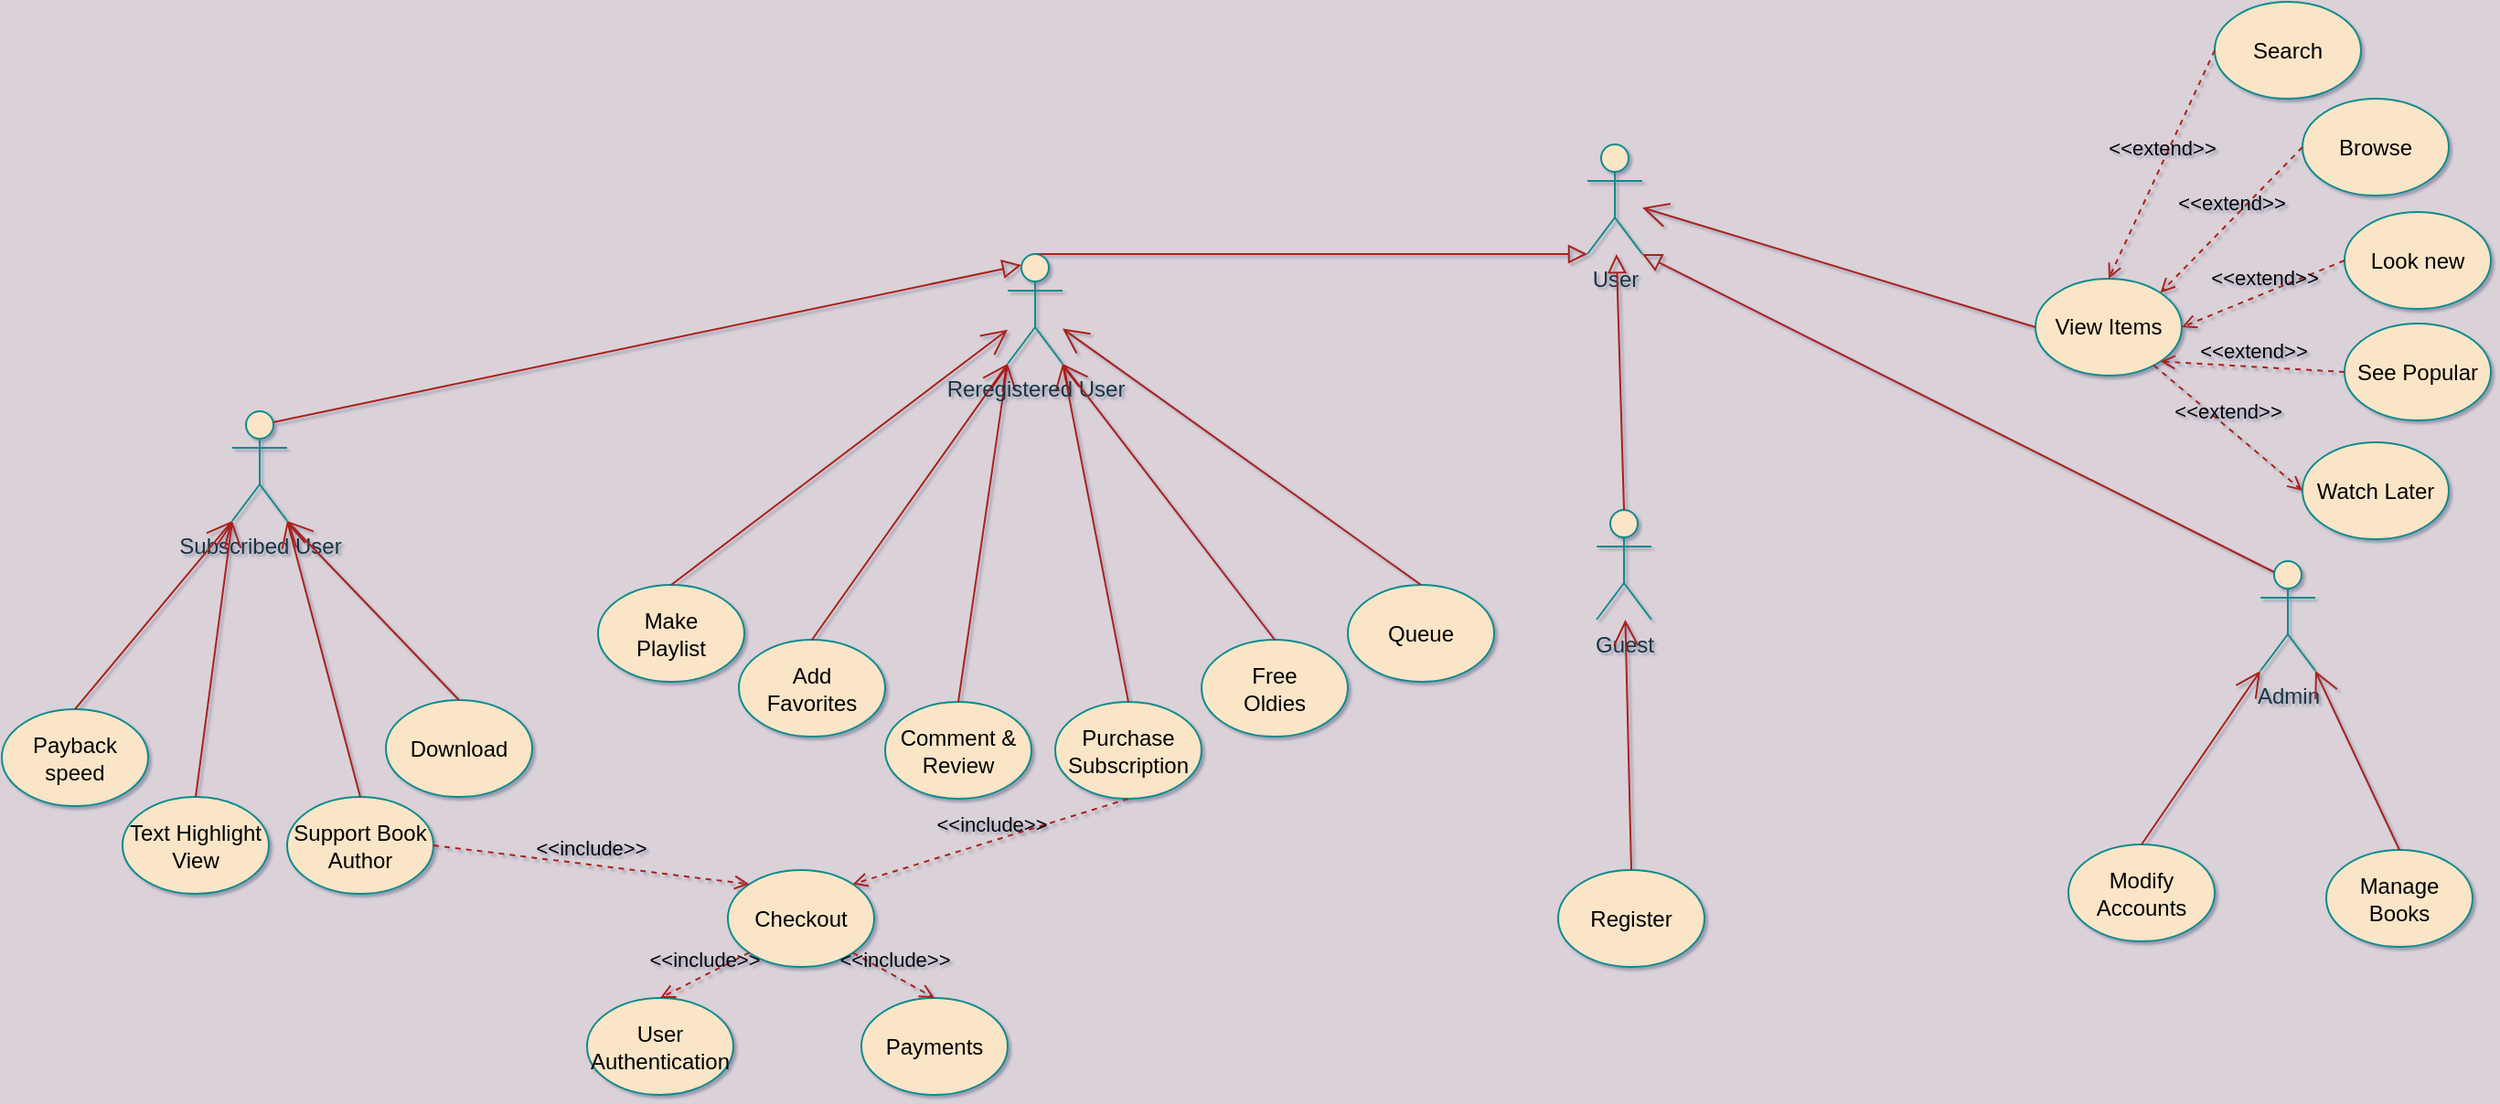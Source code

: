 <mxfile version="15.7.0" type="github">
  <diagram id="AIUolJvdKgadIGM0bt-p" name="Page-1">
    <mxGraphModel dx="1764" dy="1126" grid="0" gridSize="10" guides="1" tooltips="1" connect="1" arrows="1" fold="1" page="0" pageScale="1" pageWidth="1100" pageHeight="850" background="#DAD2D8" math="0" shadow="1">
      <root>
        <mxCell id="0" />
        <mxCell id="1" parent="0" />
        <mxCell id="zqvt68sIP2pli0ahYBw8-1" value="User&lt;br&gt;" style="shape=umlActor;verticalLabelPosition=bottom;verticalAlign=top;html=1;outlineConnect=0;fillColor=#FAE5C7;strokeColor=#0F8B8D;fontColor=#143642;rounded=0;" parent="1" vertex="1">
          <mxGeometry x="570" y="-26" width="30" height="60" as="geometry" />
        </mxCell>
        <mxCell id="zqvt68sIP2pli0ahYBw8-2" value="Guest" style="shape=umlActor;verticalLabelPosition=bottom;verticalAlign=top;html=1;outlineConnect=0;fillColor=#FAE5C7;strokeColor=#0F8B8D;fontColor=#143642;rounded=0;" parent="1" vertex="1">
          <mxGeometry x="575" y="174" width="30" height="60" as="geometry" />
        </mxCell>
        <mxCell id="zqvt68sIP2pli0ahYBw8-4" value="GeneralizationSet1" style="endArrow=block;rounded=0;align=center;verticalAlign=bottom;endFill=0;labelBackgroundColor=none;endSize=8;fontColor=none;strokeColor=#A8201A;fillColor=#FAE5C7;strokeWidth=1;noLabel=1;textOpacity=0;exitX=0.5;exitY=0;exitDx=0;exitDy=0;exitPerimeter=0;entryX=0;entryY=1;entryDx=0;entryDy=0;entryPerimeter=0;" parent="1" source="zqvt68sIP2pli0ahYBw8-3" target="zqvt68sIP2pli0ahYBw8-1" edge="1">
          <mxGeometry relative="1" as="geometry">
            <mxPoint x="240" y="375" as="sourcePoint" />
            <mxPoint x="400" y="375" as="targetPoint" />
          </mxGeometry>
        </mxCell>
        <mxCell id="zqvt68sIP2pli0ahYBw8-5" value="" style="resizable=0;html=1;align=center;verticalAlign=top;labelBackgroundColor=none;fontColor=#143642;strokeColor=#0F8B8D;fillColor=#FAE5C7;" parent="zqvt68sIP2pli0ahYBw8-4" connectable="0" vertex="1">
          <mxGeometry relative="1" as="geometry" />
        </mxCell>
        <mxCell id="zqvt68sIP2pli0ahYBw8-6" value="GeneralizationSet1" style="endArrow=block;rounded=0;align=center;verticalAlign=bottom;endFill=0;labelBackgroundColor=none;endSize=8;fontColor=none;strokeColor=#A8201A;fillColor=#FAE5C7;strokeWidth=1;noLabel=1;textOpacity=0;exitX=0.5;exitY=0;exitDx=0;exitDy=0;exitPerimeter=0;" parent="1" source="zqvt68sIP2pli0ahYBw8-2" target="zqvt68sIP2pli0ahYBw8-1" edge="1">
          <mxGeometry relative="1" as="geometry">
            <mxPoint x="107" y="184" as="sourcePoint" />
            <mxPoint x="446" y="60" as="targetPoint" />
          </mxGeometry>
        </mxCell>
        <mxCell id="zqvt68sIP2pli0ahYBw8-7" value="" style="resizable=0;html=1;align=center;verticalAlign=top;labelBackgroundColor=none;fontColor=#143642;strokeColor=#0F8B8D;fillColor=#FAE5C7;" parent="zqvt68sIP2pli0ahYBw8-6" connectable="0" vertex="1">
          <mxGeometry relative="1" as="geometry" />
        </mxCell>
        <mxCell id="zqvt68sIP2pli0ahYBw8-9" value="Admin" style="shape=umlActor;verticalLabelPosition=bottom;verticalAlign=top;html=1;outlineConnect=0;fillColor=#FAE5C7;strokeColor=#0F8B8D;fontColor=#143642;rounded=0;" parent="1" vertex="1">
          <mxGeometry x="938" y="202" width="30" height="60" as="geometry" />
        </mxCell>
        <mxCell id="zqvt68sIP2pli0ahYBw8-10" value="GeneralizationSet1" style="endArrow=block;rounded=0;align=center;verticalAlign=bottom;endFill=0;labelBackgroundColor=none;endSize=8;fontColor=none;strokeColor=#A8201A;fillColor=#FAE5C7;strokeWidth=1;noLabel=1;textOpacity=0;exitX=0.25;exitY=0.1;exitDx=0;exitDy=0;exitPerimeter=0;entryX=1;entryY=1;entryDx=0;entryDy=0;entryPerimeter=0;" parent="1" source="zqvt68sIP2pli0ahYBw8-9" target="zqvt68sIP2pli0ahYBw8-1" edge="1">
          <mxGeometry relative="1" as="geometry">
            <mxPoint x="465" y="254" as="sourcePoint" />
            <mxPoint x="465" y="119" as="targetPoint" />
          </mxGeometry>
        </mxCell>
        <mxCell id="zqvt68sIP2pli0ahYBw8-11" value="" style="resizable=0;html=1;align=center;verticalAlign=top;labelBackgroundColor=none;fontColor=#143642;strokeColor=#0F8B8D;fillColor=#FAE5C7;" parent="zqvt68sIP2pli0ahYBw8-10" connectable="0" vertex="1">
          <mxGeometry relative="1" as="geometry" />
        </mxCell>
        <mxCell id="zqvt68sIP2pli0ahYBw8-12" value="Make&lt;br&gt;Playlist" style="ellipse;whiteSpace=wrap;html=1;fontColor=none;strokeColor=#0F8B8D;fillColor=#FAE5C7;" parent="1" vertex="1">
          <mxGeometry x="29" y="215" width="80" height="53" as="geometry" />
        </mxCell>
        <mxCell id="zqvt68sIP2pli0ahYBw8-13" value="Purchase&lt;br&gt;Subscription" style="ellipse;whiteSpace=wrap;html=1;fontColor=none;strokeColor=#0F8B8D;fillColor=#FAE5C7;" parent="1" vertex="1">
          <mxGeometry x="279" y="279" width="80" height="53" as="geometry" />
        </mxCell>
        <mxCell id="zqvt68sIP2pli0ahYBw8-14" value="Comment &amp;amp;&lt;br&gt;Review" style="ellipse;whiteSpace=wrap;html=1;fontColor=none;strokeColor=#0F8B8D;fillColor=#FAE5C7;" parent="1" vertex="1">
          <mxGeometry x="186" y="279" width="80" height="53" as="geometry" />
        </mxCell>
        <mxCell id="zqvt68sIP2pli0ahYBw8-15" value="Add&lt;br&gt;Favorites" style="ellipse;whiteSpace=wrap;html=1;fontColor=none;strokeColor=#0F8B8D;fillColor=#FAE5C7;" parent="1" vertex="1">
          <mxGeometry x="106" y="245" width="80" height="53" as="geometry" />
        </mxCell>
        <mxCell id="zqvt68sIP2pli0ahYBw8-16" value="Register" style="ellipse;whiteSpace=wrap;html=1;fontColor=none;strokeColor=#0F8B8D;fillColor=#FAE5C7;" parent="1" vertex="1">
          <mxGeometry x="554" y="371" width="80" height="53" as="geometry" />
        </mxCell>
        <mxCell id="zqvt68sIP2pli0ahYBw8-17" value="View Items" style="ellipse;whiteSpace=wrap;html=1;fontColor=none;strokeColor=#0F8B8D;fillColor=#FAE5C7;" parent="1" vertex="1">
          <mxGeometry x="815" y="47.5" width="80" height="53" as="geometry" />
        </mxCell>
        <mxCell id="zqvt68sIP2pli0ahYBw8-18" value="" style="endArrow=open;endFill=1;endSize=12;html=1;fontColor=none;strokeColor=#A8201A;strokeWidth=1;fillColor=#FAE5C7;exitX=0.5;exitY=0;exitDx=0;exitDy=0;entryX=0;entryY=1;entryDx=0;entryDy=0;entryPerimeter=0;" parent="1" source="zqvt68sIP2pli0ahYBw8-15" target="zqvt68sIP2pli0ahYBw8-3" edge="1">
          <mxGeometry width="160" relative="1" as="geometry">
            <mxPoint x="687" y="125" as="sourcePoint" />
            <mxPoint x="250" y="172" as="targetPoint" />
          </mxGeometry>
        </mxCell>
        <mxCell id="zqvt68sIP2pli0ahYBw8-19" value="" style="endArrow=open;endFill=1;endSize=12;html=1;fontColor=none;strokeColor=#A8201A;strokeWidth=1;fillColor=#FAE5C7;exitX=0;exitY=0.5;exitDx=0;exitDy=0;" parent="1" source="zqvt68sIP2pli0ahYBw8-17" target="zqvt68sIP2pli0ahYBw8-1" edge="1">
          <mxGeometry width="160" relative="1" as="geometry">
            <mxPoint x="65" y="477" as="sourcePoint" />
            <mxPoint x="114.386" y="305" as="targetPoint" />
          </mxGeometry>
        </mxCell>
        <mxCell id="zqvt68sIP2pli0ahYBw8-20" value="" style="endArrow=open;endFill=1;endSize=12;html=1;fontColor=none;strokeColor=#A8201A;strokeWidth=1;fillColor=#FAE5C7;exitX=0.5;exitY=0;exitDx=0;exitDy=0;" parent="1" source="zqvt68sIP2pli0ahYBw8-16" target="zqvt68sIP2pli0ahYBw8-2" edge="1">
          <mxGeometry width="160" relative="1" as="geometry">
            <mxPoint x="59" y="417" as="sourcePoint" />
            <mxPoint x="108.386" y="245" as="targetPoint" />
          </mxGeometry>
        </mxCell>
        <mxCell id="zqvt68sIP2pli0ahYBw8-21" value="" style="endArrow=open;endFill=1;endSize=12;html=1;fontColor=none;strokeColor=#A8201A;strokeWidth=1;fillColor=#FAE5C7;exitX=0.5;exitY=0;exitDx=0;exitDy=0;entryX=0;entryY=1;entryDx=0;entryDy=0;entryPerimeter=0;" parent="1" source="zqvt68sIP2pli0ahYBw8-14" target="zqvt68sIP2pli0ahYBw8-3" edge="1">
          <mxGeometry width="160" relative="1" as="geometry">
            <mxPoint x="240" y="302" as="sourcePoint" />
            <mxPoint x="263" y="142" as="targetPoint" />
          </mxGeometry>
        </mxCell>
        <mxCell id="zqvt68sIP2pli0ahYBw8-22" value="" style="endArrow=open;endFill=1;endSize=12;html=1;fontColor=none;strokeColor=#A8201A;strokeWidth=1;fillColor=#FAE5C7;exitX=0.5;exitY=0;exitDx=0;exitDy=0;entryX=1;entryY=1;entryDx=0;entryDy=0;entryPerimeter=0;" parent="1" source="zqvt68sIP2pli0ahYBw8-13" target="zqvt68sIP2pli0ahYBw8-3" edge="1">
          <mxGeometry width="160" relative="1" as="geometry">
            <mxPoint x="250" y="312" as="sourcePoint" />
            <mxPoint x="299.386" y="140" as="targetPoint" />
          </mxGeometry>
        </mxCell>
        <mxCell id="zqvt68sIP2pli0ahYBw8-23" value="" style="endArrow=open;endFill=1;endSize=12;html=1;fontColor=none;strokeColor=#A8201A;strokeWidth=1;fillColor=#FAE5C7;exitX=0.5;exitY=0;exitDx=0;exitDy=0;" parent="1" source="zqvt68sIP2pli0ahYBw8-12" target="zqvt68sIP2pli0ahYBw8-3" edge="1">
          <mxGeometry width="160" relative="1" as="geometry">
            <mxPoint x="260" y="322" as="sourcePoint" />
            <mxPoint x="222" y="97" as="targetPoint" />
          </mxGeometry>
        </mxCell>
        <mxCell id="zqvt68sIP2pli0ahYBw8-3" value="Reregistered User" style="shape=umlActor;verticalLabelPosition=bottom;verticalAlign=top;html=1;outlineConnect=0;fillColor=#FAE5C7;strokeColor=#0F8B8D;fontColor=#143642;rounded=0;labelBorderColor=none;labelBackgroundColor=none;spacing=2;spacingBottom=0;" parent="1" vertex="1">
          <mxGeometry x="253" y="34" width="30" height="60" as="geometry" />
        </mxCell>
        <mxCell id="zqvt68sIP2pli0ahYBw8-24" value="Browse" style="ellipse;whiteSpace=wrap;html=1;fontColor=none;strokeColor=#0F8B8D;fillColor=#FAE5C7;" parent="1" vertex="1">
          <mxGeometry x="961" y="-51" width="80" height="53" as="geometry" />
        </mxCell>
        <mxCell id="zqvt68sIP2pli0ahYBw8-25" value="Look new" style="ellipse;whiteSpace=wrap;html=1;fontColor=none;strokeColor=#0F8B8D;fillColor=#FAE5C7;" parent="1" vertex="1">
          <mxGeometry x="984" y="11" width="80" height="53" as="geometry" />
        </mxCell>
        <mxCell id="zqvt68sIP2pli0ahYBw8-26" value="See Popular" style="ellipse;whiteSpace=wrap;html=1;fontColor=none;strokeColor=#0F8B8D;fillColor=#FAE5C7;" parent="1" vertex="1">
          <mxGeometry x="984" y="72" width="80" height="53" as="geometry" />
        </mxCell>
        <mxCell id="zqvt68sIP2pli0ahYBw8-27" value="Search" style="ellipse;whiteSpace=wrap;html=1;fontColor=none;strokeColor=#0F8B8D;fillColor=#FAE5C7;" parent="1" vertex="1">
          <mxGeometry x="913" y="-104" width="80" height="53" as="geometry" />
        </mxCell>
        <mxCell id="zqvt68sIP2pli0ahYBw8-28" value="Watch Later" style="ellipse;whiteSpace=wrap;html=1;fontColor=none;strokeColor=#0F8B8D;fillColor=#FAE5C7;" parent="1" vertex="1">
          <mxGeometry x="961" y="137" width="80" height="53" as="geometry" />
        </mxCell>
        <mxCell id="zqvt68sIP2pli0ahYBw8-29" value="&amp;lt;&amp;lt;extend&amp;gt;&amp;gt;" style="html=1;verticalAlign=bottom;labelBackgroundColor=none;endArrow=open;endFill=0;dashed=1;fontColor=none;strokeColor=#A8201A;strokeWidth=1;fillColor=#FAE5C7;entryX=0;entryY=0.5;entryDx=0;entryDy=0;" parent="1" source="zqvt68sIP2pli0ahYBw8-17" target="zqvt68sIP2pli0ahYBw8-28" edge="1">
          <mxGeometry width="160" relative="1" as="geometry">
            <mxPoint x="652" y="217" as="sourcePoint" />
            <mxPoint x="812" y="217" as="targetPoint" />
          </mxGeometry>
        </mxCell>
        <mxCell id="zqvt68sIP2pli0ahYBw8-30" value="&amp;lt;&amp;lt;extend&amp;gt;&amp;gt;" style="html=1;verticalAlign=bottom;labelBackgroundColor=none;endArrow=open;endFill=0;dashed=1;fontColor=none;strokeColor=#A8201A;strokeWidth=1;fillColor=#FAE5C7;exitX=0;exitY=0.5;exitDx=0;exitDy=0;entryX=1;entryY=1;entryDx=0;entryDy=0;" parent="1" source="zqvt68sIP2pli0ahYBw8-26" target="zqvt68sIP2pli0ahYBw8-17" edge="1">
          <mxGeometry width="160" relative="1" as="geometry">
            <mxPoint x="507" y="202" as="sourcePoint" />
            <mxPoint x="667" y="202" as="targetPoint" />
          </mxGeometry>
        </mxCell>
        <mxCell id="zqvt68sIP2pli0ahYBw8-31" value="&amp;lt;&amp;lt;extend&amp;gt;&amp;gt;" style="html=1;verticalAlign=bottom;labelBackgroundColor=none;endArrow=open;endFill=0;dashed=1;fontColor=none;strokeColor=#A8201A;strokeWidth=1;fillColor=#FAE5C7;exitX=0;exitY=0.5;exitDx=0;exitDy=0;entryX=1;entryY=0;entryDx=0;entryDy=0;" parent="1" source="zqvt68sIP2pli0ahYBw8-24" target="zqvt68sIP2pli0ahYBw8-17" edge="1">
          <mxGeometry width="160" relative="1" as="geometry">
            <mxPoint x="517" y="212" as="sourcePoint" />
            <mxPoint x="677" y="212" as="targetPoint" />
          </mxGeometry>
        </mxCell>
        <mxCell id="zqvt68sIP2pli0ahYBw8-32" value="&amp;lt;&amp;lt;extend&amp;gt;&amp;gt;" style="html=1;verticalAlign=bottom;labelBackgroundColor=none;endArrow=open;endFill=0;dashed=1;fontColor=none;strokeColor=#A8201A;strokeWidth=1;fillColor=#FAE5C7;exitX=0;exitY=0.5;exitDx=0;exitDy=0;entryX=1;entryY=0.5;entryDx=0;entryDy=0;" parent="1" source="zqvt68sIP2pli0ahYBw8-25" target="zqvt68sIP2pli0ahYBw8-17" edge="1">
          <mxGeometry width="160" relative="1" as="geometry">
            <mxPoint x="527" y="222" as="sourcePoint" />
            <mxPoint x="687" y="222" as="targetPoint" />
          </mxGeometry>
        </mxCell>
        <mxCell id="zqvt68sIP2pli0ahYBw8-33" value="&amp;lt;&amp;lt;extend&amp;gt;&amp;gt;" style="html=1;verticalAlign=bottom;labelBackgroundColor=none;endArrow=open;endFill=0;dashed=1;fontColor=none;strokeColor=#A8201A;strokeWidth=1;fillColor=#FAE5C7;exitX=0;exitY=0.5;exitDx=0;exitDy=0;entryX=0.5;entryY=0;entryDx=0;entryDy=0;" parent="1" source="zqvt68sIP2pli0ahYBw8-27" target="zqvt68sIP2pli0ahYBw8-17" edge="1">
          <mxGeometry width="160" relative="1" as="geometry">
            <mxPoint x="537" y="232" as="sourcePoint" />
            <mxPoint x="697" y="232" as="targetPoint" />
          </mxGeometry>
        </mxCell>
        <mxCell id="zqvt68sIP2pli0ahYBw8-34" value="Manage&lt;br&gt;Books" style="ellipse;whiteSpace=wrap;html=1;fontColor=none;strokeColor=#0F8B8D;fillColor=#FAE5C7;" parent="1" vertex="1">
          <mxGeometry x="974" y="360" width="80" height="53" as="geometry" />
        </mxCell>
        <mxCell id="zqvt68sIP2pli0ahYBw8-35" value="Modify&lt;br&gt;Accounts" style="ellipse;whiteSpace=wrap;html=1;fontColor=none;strokeColor=#0F8B8D;fillColor=#FAE5C7;" parent="1" vertex="1">
          <mxGeometry x="833" y="357" width="80" height="53" as="geometry" />
        </mxCell>
        <mxCell id="zqvt68sIP2pli0ahYBw8-36" value="" style="endArrow=open;endFill=1;endSize=12;html=1;fontColor=none;strokeColor=#A8201A;strokeWidth=1;fillColor=#FAE5C7;exitX=0.5;exitY=0;exitDx=0;exitDy=0;entryX=1;entryY=1;entryDx=0;entryDy=0;entryPerimeter=0;" parent="1" source="zqvt68sIP2pli0ahYBw8-34" target="zqvt68sIP2pli0ahYBw8-9" edge="1">
          <mxGeometry width="160" relative="1" as="geometry">
            <mxPoint x="691" y="474" as="sourcePoint" />
            <mxPoint x="691" y="311" as="targetPoint" />
          </mxGeometry>
        </mxCell>
        <mxCell id="zqvt68sIP2pli0ahYBw8-37" value="" style="endArrow=open;endFill=1;endSize=12;html=1;fontColor=none;strokeColor=#A8201A;strokeWidth=1;fillColor=#FAE5C7;exitX=0.5;exitY=0;exitDx=0;exitDy=0;entryX=0;entryY=1;entryDx=0;entryDy=0;entryPerimeter=0;" parent="1" source="zqvt68sIP2pli0ahYBw8-35" target="zqvt68sIP2pli0ahYBw8-9" edge="1">
          <mxGeometry width="160" relative="1" as="geometry">
            <mxPoint x="626" y="487" as="sourcePoint" />
            <mxPoint x="626" y="324" as="targetPoint" />
          </mxGeometry>
        </mxCell>
        <mxCell id="zqvt68sIP2pli0ahYBw8-38" value="Free&lt;br&gt;Oldies" style="ellipse;whiteSpace=wrap;html=1;fontColor=none;strokeColor=#0F8B8D;fillColor=#FAE5C7;" parent="1" vertex="1">
          <mxGeometry x="359" y="245" width="80" height="53" as="geometry" />
        </mxCell>
        <mxCell id="zqvt68sIP2pli0ahYBw8-40" value="" style="endArrow=open;endFill=1;endSize=12;html=1;fontColor=none;strokeColor=#A8201A;strokeWidth=1;fillColor=#FAE5C7;exitX=0.5;exitY=0;exitDx=0;exitDy=0;entryX=1;entryY=1;entryDx=0;entryDy=0;entryPerimeter=0;" parent="1" source="zqvt68sIP2pli0ahYBw8-38" target="zqvt68sIP2pli0ahYBw8-3" edge="1">
          <mxGeometry width="160" relative="1" as="geometry">
            <mxPoint x="236" y="289" as="sourcePoint" />
            <mxPoint x="327" y="98" as="targetPoint" />
          </mxGeometry>
        </mxCell>
        <mxCell id="r3zcV91_aXxfDU9zv5oo-1" value="Text Highlight View" style="ellipse;whiteSpace=wrap;html=1;fontColor=none;strokeColor=#0F8B8D;fillColor=#FAE5C7;" parent="1" vertex="1">
          <mxGeometry x="-231" y="331" width="80" height="53" as="geometry" />
        </mxCell>
        <mxCell id="r3zcV91_aXxfDU9zv5oo-2" value="Payback speed" style="ellipse;whiteSpace=wrap;html=1;fontColor=none;strokeColor=#0F8B8D;fillColor=#FAE5C7;" parent="1" vertex="1">
          <mxGeometry x="-297" y="283" width="80" height="53" as="geometry" />
        </mxCell>
        <mxCell id="r3zcV91_aXxfDU9zv5oo-3" value="Queue" style="ellipse;whiteSpace=wrap;html=1;fontColor=none;strokeColor=#0F8B8D;fillColor=#FAE5C7;" parent="1" vertex="1">
          <mxGeometry x="439" y="215" width="80" height="53" as="geometry" />
        </mxCell>
        <mxCell id="r3zcV91_aXxfDU9zv5oo-4" value="" style="endArrow=open;endFill=1;endSize=12;html=1;fontColor=none;strokeColor=#A8201A;strokeWidth=1;fillColor=#FAE5C7;exitX=0.5;exitY=0;exitDx=0;exitDy=0;" parent="1" source="r3zcV91_aXxfDU9zv5oo-3" target="zqvt68sIP2pli0ahYBw8-3" edge="1">
          <mxGeometry width="160" relative="1" as="geometry">
            <mxPoint x="409" y="255" as="sourcePoint" />
            <mxPoint x="338" y="97" as="targetPoint" />
          </mxGeometry>
        </mxCell>
        <mxCell id="r3zcV91_aXxfDU9zv5oo-5" value="Subscribed User" style="shape=umlActor;verticalLabelPosition=bottom;verticalAlign=top;html=1;outlineConnect=0;fillColor=#FAE5C7;strokeColor=#0F8B8D;fontColor=#143642;rounded=0;labelBorderColor=none;labelBackgroundColor=none;spacing=2;spacingBottom=0;" parent="1" vertex="1">
          <mxGeometry x="-171" y="120" width="30" height="60" as="geometry" />
        </mxCell>
        <mxCell id="r3zcV91_aXxfDU9zv5oo-7" value="Download" style="ellipse;whiteSpace=wrap;html=1;fontColor=none;strokeColor=#0F8B8D;fillColor=#FAE5C7;" parent="1" vertex="1">
          <mxGeometry x="-87" y="278" width="80" height="53" as="geometry" />
        </mxCell>
        <mxCell id="r3zcV91_aXxfDU9zv5oo-8" value="" style="endArrow=open;endFill=1;endSize=12;html=1;fontColor=none;strokeColor=#A8201A;strokeWidth=1;fillColor=#FAE5C7;exitX=0.5;exitY=0;exitDx=0;exitDy=0;entryX=1;entryY=1;entryDx=0;entryDy=0;entryPerimeter=0;" parent="1" source="r3zcV91_aXxfDU9zv5oo-7" target="r3zcV91_aXxfDU9zv5oo-5" edge="1">
          <mxGeometry width="160" relative="1" as="geometry">
            <mxPoint x="60" y="263" as="sourcePoint" />
            <mxPoint x="244" y="128.93" as="targetPoint" />
          </mxGeometry>
        </mxCell>
        <mxCell id="r3zcV91_aXxfDU9zv5oo-9" value="" style="endArrow=open;endFill=1;endSize=12;html=1;fontColor=none;strokeColor=#A8201A;strokeWidth=1;fillColor=#FAE5C7;exitX=0.5;exitY=0;exitDx=0;exitDy=0;entryX=0;entryY=1;entryDx=0;entryDy=0;entryPerimeter=0;" parent="1" source="r3zcV91_aXxfDU9zv5oo-1" target="r3zcV91_aXxfDU9zv5oo-5" edge="1">
          <mxGeometry width="160" relative="1" as="geometry">
            <mxPoint x="70" y="273" as="sourcePoint" />
            <mxPoint x="254" y="138.93" as="targetPoint" />
          </mxGeometry>
        </mxCell>
        <mxCell id="r3zcV91_aXxfDU9zv5oo-10" value="" style="endArrow=open;endFill=1;endSize=12;html=1;fontColor=none;strokeColor=#A8201A;strokeWidth=1;fillColor=#FAE5C7;exitX=0.5;exitY=0;exitDx=0;exitDy=0;entryX=0;entryY=1;entryDx=0;entryDy=0;entryPerimeter=0;" parent="1" source="r3zcV91_aXxfDU9zv5oo-2" target="r3zcV91_aXxfDU9zv5oo-5" edge="1">
          <mxGeometry width="160" relative="1" as="geometry">
            <mxPoint x="80" y="283" as="sourcePoint" />
            <mxPoint x="264" y="148.93" as="targetPoint" />
          </mxGeometry>
        </mxCell>
        <mxCell id="r3zcV91_aXxfDU9zv5oo-11" value="Support Book&lt;br&gt;Author" style="ellipse;whiteSpace=wrap;html=1;fontColor=none;strokeColor=#0F8B8D;fillColor=#FAE5C7;" parent="1" vertex="1">
          <mxGeometry x="-141" y="331" width="80" height="53" as="geometry" />
        </mxCell>
        <mxCell id="r3zcV91_aXxfDU9zv5oo-12" value="" style="endArrow=open;endFill=1;endSize=12;html=1;fontColor=none;strokeColor=#A8201A;strokeWidth=1;fillColor=#FAE5C7;exitX=0.5;exitY=0;exitDx=0;exitDy=0;entryX=1;entryY=1;entryDx=0;entryDy=0;entryPerimeter=0;" parent="1" source="r3zcV91_aXxfDU9zv5oo-11" target="r3zcV91_aXxfDU9zv5oo-5" edge="1">
          <mxGeometry width="160" relative="1" as="geometry">
            <mxPoint x="-37" y="288" as="sourcePoint" />
            <mxPoint x="-131" y="244" as="targetPoint" />
          </mxGeometry>
        </mxCell>
        <mxCell id="r3zcV91_aXxfDU9zv5oo-13" value="GeneralizationSet1" style="endArrow=block;rounded=0;align=center;verticalAlign=bottom;endFill=0;labelBackgroundColor=none;endSize=8;fontColor=none;strokeColor=#A8201A;fillColor=#FAE5C7;strokeWidth=1;noLabel=1;textOpacity=0;exitX=0.75;exitY=0.1;exitDx=0;exitDy=0;exitPerimeter=0;entryX=0.25;entryY=0.1;entryDx=0;entryDy=0;entryPerimeter=0;" parent="1" source="r3zcV91_aXxfDU9zv5oo-5" target="zqvt68sIP2pli0ahYBw8-3" edge="1">
          <mxGeometry relative="1" as="geometry">
            <mxPoint x="260" y="142" as="sourcePoint" />
            <mxPoint x="601" y="44" as="targetPoint" />
          </mxGeometry>
        </mxCell>
        <mxCell id="r3zcV91_aXxfDU9zv5oo-14" value="" style="resizable=0;html=1;align=center;verticalAlign=top;labelBackgroundColor=none;fontColor=#143642;strokeColor=#0F8B8D;fillColor=#FAE5C7;" parent="r3zcV91_aXxfDU9zv5oo-13" connectable="0" vertex="1">
          <mxGeometry relative="1" as="geometry" />
        </mxCell>
        <mxCell id="r3zcV91_aXxfDU9zv5oo-15" value="Checkout" style="ellipse;whiteSpace=wrap;html=1;fontColor=none;strokeColor=#0F8B8D;fillColor=#FAE5C7;" parent="1" vertex="1">
          <mxGeometry x="100" y="371" width="80" height="53" as="geometry" />
        </mxCell>
        <mxCell id="r3zcV91_aXxfDU9zv5oo-16" value="&amp;lt;&amp;lt;include&amp;gt;&amp;gt;" style="html=1;verticalAlign=bottom;labelBackgroundColor=none;endArrow=open;endFill=0;dashed=1;fontColor=none;strokeColor=#A8201A;strokeWidth=1;fillColor=#FAE5C7;exitX=1;exitY=0.5;exitDx=0;exitDy=0;entryX=0;entryY=0;entryDx=0;entryDy=0;" parent="1" source="r3zcV91_aXxfDU9zv5oo-11" target="r3zcV91_aXxfDU9zv5oo-15" edge="1">
          <mxGeometry width="160" relative="1" as="geometry">
            <mxPoint x="306" y="162" as="sourcePoint" />
            <mxPoint x="269" y="399" as="targetPoint" />
          </mxGeometry>
        </mxCell>
        <mxCell id="r3zcV91_aXxfDU9zv5oo-17" value="&amp;lt;&amp;lt;include&amp;gt;&amp;gt;" style="html=1;verticalAlign=bottom;labelBackgroundColor=none;endArrow=open;endFill=0;dashed=1;fontColor=none;strokeColor=#A8201A;strokeWidth=1;fillColor=#FAE5C7;entryX=1;entryY=0;entryDx=0;entryDy=0;exitX=0.5;exitY=1;exitDx=0;exitDy=0;" parent="1" source="zqvt68sIP2pli0ahYBw8-13" target="r3zcV91_aXxfDU9zv5oo-15" edge="1">
          <mxGeometry width="160" relative="1" as="geometry">
            <mxPoint x="312" y="383" as="sourcePoint" />
            <mxPoint x="44.207" y="409.105" as="targetPoint" />
          </mxGeometry>
        </mxCell>
        <mxCell id="r3zcV91_aXxfDU9zv5oo-19" value="Payments" style="ellipse;whiteSpace=wrap;html=1;fontColor=none;strokeColor=#0F8B8D;fillColor=#FAE5C7;" parent="1" vertex="1">
          <mxGeometry x="173" y="441" width="80" height="53" as="geometry" />
        </mxCell>
        <mxCell id="r3zcV91_aXxfDU9zv5oo-20" value="User&lt;br&gt;Authentication" style="ellipse;whiteSpace=wrap;html=1;fontColor=none;strokeColor=#0F8B8D;fillColor=#FAE5C7;" parent="1" vertex="1">
          <mxGeometry x="23" y="441" width="80" height="53" as="geometry" />
        </mxCell>
        <mxCell id="r3zcV91_aXxfDU9zv5oo-23" value="&amp;lt;&amp;lt;include&amp;gt;&amp;gt;" style="html=1;verticalAlign=bottom;labelBackgroundColor=none;endArrow=open;endFill=0;dashed=1;fontColor=none;strokeColor=#A8201A;strokeWidth=1;fillColor=#FAE5C7;exitX=1;exitY=1;exitDx=0;exitDy=0;entryX=0.5;entryY=0;entryDx=0;entryDy=0;" parent="1" source="r3zcV91_aXxfDU9zv5oo-15" target="r3zcV91_aXxfDU9zv5oo-19" edge="1">
          <mxGeometry width="160" relative="1" as="geometry">
            <mxPoint x="-51.0" y="367.5" as="sourcePoint" />
            <mxPoint x="121.207" y="389.105" as="targetPoint" />
          </mxGeometry>
        </mxCell>
        <mxCell id="r3zcV91_aXxfDU9zv5oo-24" value="&amp;lt;&amp;lt;include&amp;gt;&amp;gt;" style="html=1;verticalAlign=bottom;labelBackgroundColor=none;endArrow=open;endFill=0;dashed=1;fontColor=none;strokeColor=#A8201A;strokeWidth=1;fillColor=#FAE5C7;exitX=0;exitY=1;exitDx=0;exitDy=0;entryX=0.5;entryY=0;entryDx=0;entryDy=0;" parent="1" source="r3zcV91_aXxfDU9zv5oo-15" target="r3zcV91_aXxfDU9zv5oo-20" edge="1">
          <mxGeometry width="160" relative="1" as="geometry">
            <mxPoint x="-41.0" y="377.5" as="sourcePoint" />
            <mxPoint x="131.207" y="399.105" as="targetPoint" />
          </mxGeometry>
        </mxCell>
      </root>
    </mxGraphModel>
  </diagram>
</mxfile>
